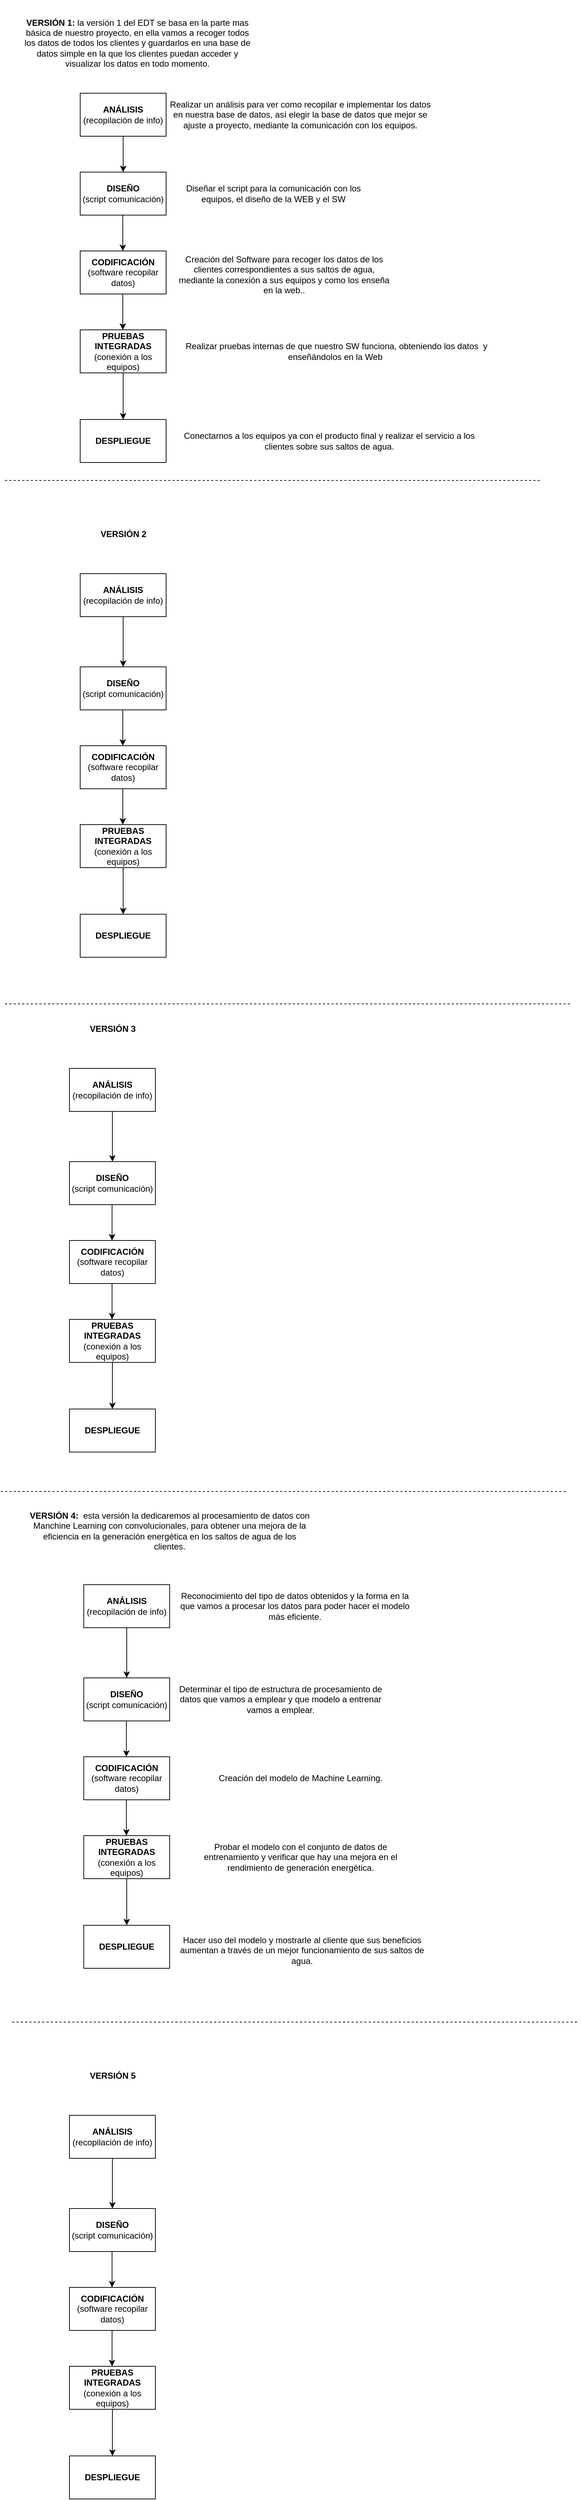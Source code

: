 <mxfile version="20.4.1" type="device"><diagram id="u8QUUrno0GV33CI6SmBa" name="Página-1"><mxGraphModel dx="769" dy="457" grid="1" gridSize="10" guides="1" tooltips="1" connect="1" arrows="1" fold="1" page="1" pageScale="1" pageWidth="827" pageHeight="1169" math="0" shadow="0"><root><mxCell id="0"/><mxCell id="1" parent="0"/><mxCell id="yk2EfkzivvJjGFWiSTby-2" value="&lt;b&gt;VERSIÓN 1:&lt;/b&gt; la versión 1 del EDT se basa en la parte mas básica de nuestro proyecto, en ella vamos a recoger todos los datos de todos los clientes y guardarlos en una base de datos simple en la que los clientes puedan acceder y visualizar los datos en todo momento." style="text;html=1;strokeColor=none;fillColor=none;align=center;verticalAlign=middle;whiteSpace=wrap;rounded=0;" vertex="1" parent="1"><mxGeometry x="40" width="330" height="120" as="geometry"/></mxCell><mxCell id="yk2EfkzivvJjGFWiSTby-3" value="&lt;b&gt;ANÁLISIS&lt;br&gt;&lt;/b&gt;(recopilación de info)" style="rounded=0;whiteSpace=wrap;html=1;" vertex="1" parent="1"><mxGeometry x="125" y="130" width="120" height="60" as="geometry"/></mxCell><mxCell id="yk2EfkzivvJjGFWiSTby-4" value="&lt;b&gt;DISEÑO&lt;/b&gt;&lt;br&gt;(script comunicación)" style="rounded=0;whiteSpace=wrap;html=1;" vertex="1" parent="1"><mxGeometry x="125" y="240" width="120" height="60" as="geometry"/></mxCell><mxCell id="yk2EfkzivvJjGFWiSTby-5" value="&lt;b&gt;CODIFICACIÓN&lt;/b&gt;&lt;br&gt;(software recopilar datos)" style="rounded=0;whiteSpace=wrap;html=1;" vertex="1" parent="1"><mxGeometry x="125" y="350" width="120" height="60" as="geometry"/></mxCell><mxCell id="yk2EfkzivvJjGFWiSTby-6" value="&lt;b&gt;PRUEBAS INTEGRADAS&lt;br&gt;&lt;/b&gt;(conexión a los equipos)" style="rounded=0;whiteSpace=wrap;html=1;" vertex="1" parent="1"><mxGeometry x="125" y="460" width="120" height="60" as="geometry"/></mxCell><mxCell id="yk2EfkzivvJjGFWiSTby-10" value="" style="endArrow=classic;html=1;rounded=0;exitX=0.5;exitY=1;exitDx=0;exitDy=0;entryX=0.5;entryY=0;entryDx=0;entryDy=0;" edge="1" parent="1" source="yk2EfkzivvJjGFWiSTby-3" target="yk2EfkzivvJjGFWiSTby-4"><mxGeometry width="50" height="50" relative="1" as="geometry"><mxPoint x="175" y="230" as="sourcePoint"/><mxPoint x="225" y="180" as="targetPoint"/></mxGeometry></mxCell><mxCell id="yk2EfkzivvJjGFWiSTby-11" value="" style="endArrow=classic;html=1;rounded=0;exitX=0.5;exitY=1;exitDx=0;exitDy=0;entryX=0.5;entryY=0;entryDx=0;entryDy=0;" edge="1" parent="1"><mxGeometry width="50" height="50" relative="1" as="geometry"><mxPoint x="184.5" y="300" as="sourcePoint"/><mxPoint x="184.5" y="350" as="targetPoint"/></mxGeometry></mxCell><mxCell id="yk2EfkzivvJjGFWiSTby-12" value="" style="endArrow=classic;html=1;rounded=0;exitX=0.5;exitY=1;exitDx=0;exitDy=0;entryX=0.5;entryY=0;entryDx=0;entryDy=0;" edge="1" parent="1"><mxGeometry width="50" height="50" relative="1" as="geometry"><mxPoint x="184.5" y="410" as="sourcePoint"/><mxPoint x="184.5" y="460" as="targetPoint"/></mxGeometry></mxCell><mxCell id="yk2EfkzivvJjGFWiSTby-13" value="Creación del Software para recoger los datos de los clientes correspondientes a sus saltos de agua, mediante la conexión a sus equipos y como los enseña en la web.." style="text;html=1;strokeColor=none;fillColor=none;align=center;verticalAlign=middle;whiteSpace=wrap;rounded=0;" vertex="1" parent="1"><mxGeometry x="260" y="355" width="300" height="55" as="geometry"/></mxCell><mxCell id="yk2EfkzivvJjGFWiSTby-14" value="Realizar un análisis para ver como recopilar e implementar los datos en nuestra base de datos, así elegir la base de datos que mejor se ajuste a proyecto, mediante la comunicación con los equipos." style="text;html=1;strokeColor=none;fillColor=none;align=center;verticalAlign=middle;whiteSpace=wrap;rounded=0;" vertex="1" parent="1"><mxGeometry x="245" y="137.5" width="375" height="45" as="geometry"/></mxCell><mxCell id="yk2EfkzivvJjGFWiSTby-16" value="Diseñar el script para la comunicación con los equipos, el diseño de la WEB y el SW" style="text;html=1;strokeColor=none;fillColor=none;align=center;verticalAlign=middle;whiteSpace=wrap;rounded=0;" vertex="1" parent="1"><mxGeometry x="260" y="255" width="270" height="30" as="geometry"/></mxCell><mxCell id="yk2EfkzivvJjGFWiSTby-17" value="Conectarnos a los equipos ya con el producto final y realizar el servicio a los clientes sobre sus saltos de agua." style="text;html=1;strokeColor=none;fillColor=none;align=center;verticalAlign=middle;whiteSpace=wrap;rounded=0;" vertex="1" parent="1"><mxGeometry x="250" y="580" width="446" height="70" as="geometry"/></mxCell><mxCell id="yk2EfkzivvJjGFWiSTby-18" value="&lt;b&gt;DESPLIEGUE&lt;/b&gt;" style="rounded=0;whiteSpace=wrap;html=1;" vertex="1" parent="1"><mxGeometry x="125" y="585" width="120" height="60" as="geometry"/></mxCell><mxCell id="yk2EfkzivvJjGFWiSTby-19" value="Realizar pruebas internas de que nuestro SW funciona, obteniendo los datos&amp;nbsp; y enseñándolos en la Web&amp;nbsp;" style="text;html=1;strokeColor=none;fillColor=none;align=center;verticalAlign=middle;whiteSpace=wrap;rounded=0;" vertex="1" parent="1"><mxGeometry x="260" y="462.5" width="446" height="55" as="geometry"/></mxCell><mxCell id="yk2EfkzivvJjGFWiSTby-21" value="" style="endArrow=classic;html=1;rounded=0;exitX=0.5;exitY=1;exitDx=0;exitDy=0;entryX=0.5;entryY=0;entryDx=0;entryDy=0;" edge="1" parent="1" source="yk2EfkzivvJjGFWiSTby-6" target="yk2EfkzivvJjGFWiSTby-18"><mxGeometry width="50" height="50" relative="1" as="geometry"><mxPoint x="165" y="580" as="sourcePoint"/><mxPoint x="215" y="530" as="targetPoint"/></mxGeometry></mxCell><mxCell id="yk2EfkzivvJjGFWiSTby-22" value="" style="endArrow=none;dashed=1;html=1;rounded=0;" edge="1" parent="1"><mxGeometry width="50" height="50" relative="1" as="geometry"><mxPoint x="20" y="670" as="sourcePoint"/><mxPoint x="770" y="670" as="targetPoint"/></mxGeometry></mxCell><mxCell id="yk2EfkzivvJjGFWiSTby-23" value="&lt;b&gt;ANÁLISIS&lt;br&gt;&lt;/b&gt;(recopilación de info)" style="rounded=0;whiteSpace=wrap;html=1;" vertex="1" parent="1"><mxGeometry x="125" y="800" width="120" height="60" as="geometry"/></mxCell><mxCell id="yk2EfkzivvJjGFWiSTby-24" value="&lt;b&gt;DISEÑO&lt;/b&gt;&lt;br&gt;(script comunicación)" style="rounded=0;whiteSpace=wrap;html=1;" vertex="1" parent="1"><mxGeometry x="125" y="930" width="120" height="60" as="geometry"/></mxCell><mxCell id="yk2EfkzivvJjGFWiSTby-25" value="&lt;b&gt;CODIFICACIÓN&lt;/b&gt;&lt;br&gt;(software recopilar datos)" style="rounded=0;whiteSpace=wrap;html=1;" vertex="1" parent="1"><mxGeometry x="125" y="1040" width="120" height="60" as="geometry"/></mxCell><mxCell id="yk2EfkzivvJjGFWiSTby-26" value="&lt;b&gt;PRUEBAS INTEGRADAS&lt;br&gt;&lt;/b&gt;(conexión a los equipos)" style="rounded=0;whiteSpace=wrap;html=1;" vertex="1" parent="1"><mxGeometry x="125" y="1150" width="120" height="60" as="geometry"/></mxCell><mxCell id="yk2EfkzivvJjGFWiSTby-27" value="" style="endArrow=classic;html=1;rounded=0;exitX=0.5;exitY=1;exitDx=0;exitDy=0;entryX=0.5;entryY=0;entryDx=0;entryDy=0;" edge="1" parent="1" source="yk2EfkzivvJjGFWiSTby-23" target="yk2EfkzivvJjGFWiSTby-24"><mxGeometry width="50" height="50" relative="1" as="geometry"><mxPoint x="175" y="920" as="sourcePoint"/><mxPoint x="225" y="870" as="targetPoint"/></mxGeometry></mxCell><mxCell id="yk2EfkzivvJjGFWiSTby-28" value="" style="endArrow=classic;html=1;rounded=0;exitX=0.5;exitY=1;exitDx=0;exitDy=0;entryX=0.5;entryY=0;entryDx=0;entryDy=0;" edge="1" parent="1"><mxGeometry width="50" height="50" relative="1" as="geometry"><mxPoint x="184.5" y="990" as="sourcePoint"/><mxPoint x="184.5" y="1040" as="targetPoint"/></mxGeometry></mxCell><mxCell id="yk2EfkzivvJjGFWiSTby-29" value="" style="endArrow=classic;html=1;rounded=0;exitX=0.5;exitY=1;exitDx=0;exitDy=0;entryX=0.5;entryY=0;entryDx=0;entryDy=0;" edge="1" parent="1"><mxGeometry width="50" height="50" relative="1" as="geometry"><mxPoint x="184.5" y="1100" as="sourcePoint"/><mxPoint x="184.5" y="1150" as="targetPoint"/></mxGeometry></mxCell><mxCell id="yk2EfkzivvJjGFWiSTby-30" value="&lt;b&gt;DESPLIEGUE&lt;/b&gt;" style="rounded=0;whiteSpace=wrap;html=1;" vertex="1" parent="1"><mxGeometry x="125" y="1275" width="120" height="60" as="geometry"/></mxCell><mxCell id="yk2EfkzivvJjGFWiSTby-31" value="" style="endArrow=classic;html=1;rounded=0;exitX=0.5;exitY=1;exitDx=0;exitDy=0;entryX=0.5;entryY=0;entryDx=0;entryDy=0;" edge="1" parent="1" source="yk2EfkzivvJjGFWiSTby-26" target="yk2EfkzivvJjGFWiSTby-30"><mxGeometry width="50" height="50" relative="1" as="geometry"><mxPoint x="165" y="1270" as="sourcePoint"/><mxPoint x="215" y="1220" as="targetPoint"/></mxGeometry></mxCell><mxCell id="yk2EfkzivvJjGFWiSTby-32" value="&lt;b&gt;VERSIÓN 2&lt;/b&gt;" style="text;html=1;align=center;verticalAlign=middle;resizable=0;points=[];autosize=1;strokeColor=none;fillColor=none;" vertex="1" parent="1"><mxGeometry x="140" y="730" width="90" height="30" as="geometry"/></mxCell><mxCell id="yk2EfkzivvJjGFWiSTby-34" value="" style="endArrow=none;dashed=1;html=1;rounded=0;" edge="1" parent="1"><mxGeometry width="50" height="50" relative="1" as="geometry"><mxPoint x="20" y="1400" as="sourcePoint"/><mxPoint x="811.6" y="1400" as="targetPoint"/><Array as="points"><mxPoint x="180" y="1400"/></Array></mxGeometry></mxCell><mxCell id="yk2EfkzivvJjGFWiSTby-35" value="&lt;b&gt;ANÁLISIS&lt;br&gt;&lt;/b&gt;(recopilación de info)" style="rounded=0;whiteSpace=wrap;html=1;" vertex="1" parent="1"><mxGeometry x="110" y="1490" width="120" height="60" as="geometry"/></mxCell><mxCell id="yk2EfkzivvJjGFWiSTby-36" value="&lt;b&gt;DISEÑO&lt;/b&gt;&lt;br&gt;(script comunicación)" style="rounded=0;whiteSpace=wrap;html=1;" vertex="1" parent="1"><mxGeometry x="110" y="1620" width="120" height="60" as="geometry"/></mxCell><mxCell id="yk2EfkzivvJjGFWiSTby-37" value="&lt;b&gt;CODIFICACIÓN&lt;/b&gt;&lt;br&gt;(software recopilar datos)" style="rounded=0;whiteSpace=wrap;html=1;" vertex="1" parent="1"><mxGeometry x="110" y="1730" width="120" height="60" as="geometry"/></mxCell><mxCell id="yk2EfkzivvJjGFWiSTby-38" value="&lt;b&gt;PRUEBAS INTEGRADAS&lt;br&gt;&lt;/b&gt;(conexión a los equipos)" style="rounded=0;whiteSpace=wrap;html=1;" vertex="1" parent="1"><mxGeometry x="110" y="1840" width="120" height="60" as="geometry"/></mxCell><mxCell id="yk2EfkzivvJjGFWiSTby-39" value="" style="endArrow=classic;html=1;rounded=0;exitX=0.5;exitY=1;exitDx=0;exitDy=0;entryX=0.5;entryY=0;entryDx=0;entryDy=0;" edge="1" parent="1" source="yk2EfkzivvJjGFWiSTby-35" target="yk2EfkzivvJjGFWiSTby-36"><mxGeometry width="50" height="50" relative="1" as="geometry"><mxPoint x="160" y="1610" as="sourcePoint"/><mxPoint x="210" y="1560" as="targetPoint"/></mxGeometry></mxCell><mxCell id="yk2EfkzivvJjGFWiSTby-40" value="" style="endArrow=classic;html=1;rounded=0;exitX=0.5;exitY=1;exitDx=0;exitDy=0;entryX=0.5;entryY=0;entryDx=0;entryDy=0;" edge="1" parent="1"><mxGeometry width="50" height="50" relative="1" as="geometry"><mxPoint x="169.5" y="1680" as="sourcePoint"/><mxPoint x="169.5" y="1730" as="targetPoint"/></mxGeometry></mxCell><mxCell id="yk2EfkzivvJjGFWiSTby-41" value="" style="endArrow=classic;html=1;rounded=0;exitX=0.5;exitY=1;exitDx=0;exitDy=0;entryX=0.5;entryY=0;entryDx=0;entryDy=0;" edge="1" parent="1"><mxGeometry width="50" height="50" relative="1" as="geometry"><mxPoint x="169.5" y="1790" as="sourcePoint"/><mxPoint x="169.5" y="1840" as="targetPoint"/></mxGeometry></mxCell><mxCell id="yk2EfkzivvJjGFWiSTby-42" value="&lt;b&gt;DESPLIEGUE&lt;/b&gt;" style="rounded=0;whiteSpace=wrap;html=1;" vertex="1" parent="1"><mxGeometry x="110" y="1965" width="120" height="60" as="geometry"/></mxCell><mxCell id="yk2EfkzivvJjGFWiSTby-43" value="" style="endArrow=classic;html=1;rounded=0;exitX=0.5;exitY=1;exitDx=0;exitDy=0;entryX=0.5;entryY=0;entryDx=0;entryDy=0;" edge="1" parent="1" source="yk2EfkzivvJjGFWiSTby-38" target="yk2EfkzivvJjGFWiSTby-42"><mxGeometry width="50" height="50" relative="1" as="geometry"><mxPoint x="150" y="1960" as="sourcePoint"/><mxPoint x="200" y="1910" as="targetPoint"/></mxGeometry></mxCell><mxCell id="yk2EfkzivvJjGFWiSTby-44" value="&lt;b&gt;VERSIÓN 3&lt;/b&gt;" style="text;html=1;align=center;verticalAlign=middle;resizable=0;points=[];autosize=1;strokeColor=none;fillColor=none;" vertex="1" parent="1"><mxGeometry x="125" y="1420" width="90" height="30" as="geometry"/></mxCell><mxCell id="yk2EfkzivvJjGFWiSTby-45" value="&lt;b&gt;ANÁLISIS&lt;br&gt;&lt;/b&gt;(recopilación de info)" style="rounded=0;whiteSpace=wrap;html=1;" vertex="1" parent="1"><mxGeometry x="130" y="2210" width="120" height="60" as="geometry"/></mxCell><mxCell id="yk2EfkzivvJjGFWiSTby-46" value="&lt;b&gt;DISEÑO&lt;/b&gt;&lt;br&gt;(script comunicación)" style="rounded=0;whiteSpace=wrap;html=1;" vertex="1" parent="1"><mxGeometry x="130" y="2340" width="120" height="60" as="geometry"/></mxCell><mxCell id="yk2EfkzivvJjGFWiSTby-47" value="&lt;b&gt;CODIFICACIÓN&lt;/b&gt;&lt;br&gt;(software recopilar datos)" style="rounded=0;whiteSpace=wrap;html=1;" vertex="1" parent="1"><mxGeometry x="130" y="2450" width="120" height="60" as="geometry"/></mxCell><mxCell id="yk2EfkzivvJjGFWiSTby-48" value="&lt;b&gt;PRUEBAS INTEGRADAS&lt;br&gt;&lt;/b&gt;(conexión a los equipos)" style="rounded=0;whiteSpace=wrap;html=1;" vertex="1" parent="1"><mxGeometry x="130" y="2560" width="120" height="60" as="geometry"/></mxCell><mxCell id="yk2EfkzivvJjGFWiSTby-49" value="" style="endArrow=classic;html=1;rounded=0;exitX=0.5;exitY=1;exitDx=0;exitDy=0;entryX=0.5;entryY=0;entryDx=0;entryDy=0;" edge="1" parent="1" source="yk2EfkzivvJjGFWiSTby-45" target="yk2EfkzivvJjGFWiSTby-46"><mxGeometry width="50" height="50" relative="1" as="geometry"><mxPoint x="180" y="2330" as="sourcePoint"/><mxPoint x="230" y="2280" as="targetPoint"/></mxGeometry></mxCell><mxCell id="yk2EfkzivvJjGFWiSTby-50" value="" style="endArrow=classic;html=1;rounded=0;exitX=0.5;exitY=1;exitDx=0;exitDy=0;entryX=0.5;entryY=0;entryDx=0;entryDy=0;" edge="1" parent="1"><mxGeometry width="50" height="50" relative="1" as="geometry"><mxPoint x="189.5" y="2400" as="sourcePoint"/><mxPoint x="189.5" y="2450" as="targetPoint"/></mxGeometry></mxCell><mxCell id="yk2EfkzivvJjGFWiSTby-51" value="" style="endArrow=classic;html=1;rounded=0;exitX=0.5;exitY=1;exitDx=0;exitDy=0;entryX=0.5;entryY=0;entryDx=0;entryDy=0;" edge="1" parent="1"><mxGeometry width="50" height="50" relative="1" as="geometry"><mxPoint x="189.5" y="2510" as="sourcePoint"/><mxPoint x="189.5" y="2560" as="targetPoint"/></mxGeometry></mxCell><mxCell id="yk2EfkzivvJjGFWiSTby-52" value="&lt;b&gt;DESPLIEGUE&lt;/b&gt;" style="rounded=0;whiteSpace=wrap;html=1;" vertex="1" parent="1"><mxGeometry x="130" y="2685" width="120" height="60" as="geometry"/></mxCell><mxCell id="yk2EfkzivvJjGFWiSTby-53" value="" style="endArrow=classic;html=1;rounded=0;exitX=0.5;exitY=1;exitDx=0;exitDy=0;entryX=0.5;entryY=0;entryDx=0;entryDy=0;" edge="1" parent="1" source="yk2EfkzivvJjGFWiSTby-48" target="yk2EfkzivvJjGFWiSTby-52"><mxGeometry width="50" height="50" relative="1" as="geometry"><mxPoint x="170" y="2680" as="sourcePoint"/><mxPoint x="220" y="2630" as="targetPoint"/></mxGeometry></mxCell><mxCell id="yk2EfkzivvJjGFWiSTby-55" value="&lt;b&gt;ANÁLISIS&lt;br&gt;&lt;/b&gt;(recopilación de info)" style="rounded=0;whiteSpace=wrap;html=1;" vertex="1" parent="1"><mxGeometry x="110" y="2950" width="120" height="60" as="geometry"/></mxCell><mxCell id="yk2EfkzivvJjGFWiSTby-56" value="&lt;b&gt;DISEÑO&lt;/b&gt;&lt;br&gt;(script comunicación)" style="rounded=0;whiteSpace=wrap;html=1;" vertex="1" parent="1"><mxGeometry x="110" y="3080" width="120" height="60" as="geometry"/></mxCell><mxCell id="yk2EfkzivvJjGFWiSTby-57" value="&lt;b&gt;CODIFICACIÓN&lt;/b&gt;&lt;br&gt;(software recopilar datos)" style="rounded=0;whiteSpace=wrap;html=1;" vertex="1" parent="1"><mxGeometry x="110" y="3190" width="120" height="60" as="geometry"/></mxCell><mxCell id="yk2EfkzivvJjGFWiSTby-58" value="&lt;b&gt;PRUEBAS INTEGRADAS&lt;br&gt;&lt;/b&gt;(conexión a los equipos)" style="rounded=0;whiteSpace=wrap;html=1;" vertex="1" parent="1"><mxGeometry x="110" y="3300" width="120" height="60" as="geometry"/></mxCell><mxCell id="yk2EfkzivvJjGFWiSTby-59" value="" style="endArrow=classic;html=1;rounded=0;exitX=0.5;exitY=1;exitDx=0;exitDy=0;entryX=0.5;entryY=0;entryDx=0;entryDy=0;" edge="1" parent="1" source="yk2EfkzivvJjGFWiSTby-55" target="yk2EfkzivvJjGFWiSTby-56"><mxGeometry width="50" height="50" relative="1" as="geometry"><mxPoint x="160" y="3070" as="sourcePoint"/><mxPoint x="210" y="3020" as="targetPoint"/></mxGeometry></mxCell><mxCell id="yk2EfkzivvJjGFWiSTby-60" value="" style="endArrow=classic;html=1;rounded=0;exitX=0.5;exitY=1;exitDx=0;exitDy=0;entryX=0.5;entryY=0;entryDx=0;entryDy=0;" edge="1" parent="1"><mxGeometry width="50" height="50" relative="1" as="geometry"><mxPoint x="169.5" y="3140" as="sourcePoint"/><mxPoint x="169.5" y="3190" as="targetPoint"/></mxGeometry></mxCell><mxCell id="yk2EfkzivvJjGFWiSTby-61" value="" style="endArrow=classic;html=1;rounded=0;exitX=0.5;exitY=1;exitDx=0;exitDy=0;entryX=0.5;entryY=0;entryDx=0;entryDy=0;" edge="1" parent="1"><mxGeometry width="50" height="50" relative="1" as="geometry"><mxPoint x="169.5" y="3250" as="sourcePoint"/><mxPoint x="169.5" y="3300" as="targetPoint"/></mxGeometry></mxCell><mxCell id="yk2EfkzivvJjGFWiSTby-62" value="&lt;b&gt;DESPLIEGUE&lt;/b&gt;" style="rounded=0;whiteSpace=wrap;html=1;" vertex="1" parent="1"><mxGeometry x="110" y="3425" width="120" height="60" as="geometry"/></mxCell><mxCell id="yk2EfkzivvJjGFWiSTby-63" value="" style="endArrow=classic;html=1;rounded=0;exitX=0.5;exitY=1;exitDx=0;exitDy=0;entryX=0.5;entryY=0;entryDx=0;entryDy=0;" edge="1" parent="1" source="yk2EfkzivvJjGFWiSTby-58" target="yk2EfkzivvJjGFWiSTby-62"><mxGeometry width="50" height="50" relative="1" as="geometry"><mxPoint x="150" y="3420" as="sourcePoint"/><mxPoint x="200" y="3370" as="targetPoint"/></mxGeometry></mxCell><mxCell id="yk2EfkzivvJjGFWiSTby-64" value="&lt;b&gt;VERSIÓN 5&lt;/b&gt;" style="text;html=1;align=center;verticalAlign=middle;resizable=0;points=[];autosize=1;strokeColor=none;fillColor=none;" vertex="1" parent="1"><mxGeometry x="125" y="2880" width="90" height="30" as="geometry"/></mxCell><mxCell id="yk2EfkzivvJjGFWiSTby-65" value="" style="endArrow=none;dashed=1;html=1;rounded=0;" edge="1" parent="1"><mxGeometry width="50" height="50" relative="1" as="geometry"><mxPoint x="14.2" y="2080" as="sourcePoint"/><mxPoint x="805.8" y="2080" as="targetPoint"/><Array as="points"><mxPoint x="174.2" y="2080"/></Array></mxGeometry></mxCell><mxCell id="yk2EfkzivvJjGFWiSTby-66" value="" style="endArrow=none;dashed=1;html=1;rounded=0;" edge="1" parent="1"><mxGeometry width="50" height="50" relative="1" as="geometry"><mxPoint x="30" y="2820" as="sourcePoint"/><mxPoint x="821.6" y="2820" as="targetPoint"/><Array as="points"><mxPoint x="190" y="2820"/></Array></mxGeometry></mxCell><mxCell id="yk2EfkzivvJjGFWiSTby-67" value="&lt;b&gt;VERSIÓN 4:&amp;nbsp; &lt;/b&gt;esta versión la dedicaremos al procesamiento de datos con Manchine Learning con convolucionales, para obtener una mejora de la eficiencia en la generación energética en los saltos de agua de los clientes." style="text;html=1;strokeColor=none;fillColor=none;align=center;verticalAlign=middle;whiteSpace=wrap;rounded=0;" vertex="1" parent="1"><mxGeometry x="50" y="2100" width="400" height="70" as="geometry"/></mxCell><mxCell id="yk2EfkzivvJjGFWiSTby-68" value="Reconocimiento del tipo de datos obtenidos y la forma en la que vamos a procesar los datos para poder hacer el modelo más eficiente." style="text;html=1;strokeColor=none;fillColor=none;align=center;verticalAlign=middle;whiteSpace=wrap;rounded=0;" vertex="1" parent="1"><mxGeometry x="260" y="2215" width="330" height="50" as="geometry"/></mxCell><mxCell id="yk2EfkzivvJjGFWiSTby-69" value="Determinar el tipo de estructura de procesamiento de datos que vamos a emplear y que modelo a entrenar vamos a emplear." style="text;html=1;strokeColor=none;fillColor=none;align=center;verticalAlign=middle;whiteSpace=wrap;rounded=0;" vertex="1" parent="1"><mxGeometry x="260" y="2350" width="290" height="40" as="geometry"/></mxCell><mxCell id="yk2EfkzivvJjGFWiSTby-70" value="Creación del modelo de Machine Learning." style="text;html=1;strokeColor=none;fillColor=none;align=center;verticalAlign=middle;whiteSpace=wrap;rounded=0;" vertex="1" parent="1"><mxGeometry x="257.5" y="2465" width="350" height="30" as="geometry"/></mxCell><mxCell id="yk2EfkzivvJjGFWiSTby-71" value="Probar el modelo con el conjunto de datos de entrenamiento y verificar que hay una mejora en el rendimiento de generación energética." style="text;html=1;strokeColor=none;fillColor=none;align=center;verticalAlign=middle;whiteSpace=wrap;rounded=0;" vertex="1" parent="1"><mxGeometry x="272.5" y="2557.5" width="320" height="65" as="geometry"/></mxCell><mxCell id="yk2EfkzivvJjGFWiSTby-72" value="Hacer uso del modelo y mostrarle al cliente que sus beneficios aumentan a través de un mejor funcionamiento de sus saltos de agua." style="text;html=1;strokeColor=none;fillColor=none;align=center;verticalAlign=middle;whiteSpace=wrap;rounded=0;" vertex="1" parent="1"><mxGeometry x="260" y="2695" width="350" height="50" as="geometry"/></mxCell></root></mxGraphModel></diagram></mxfile>